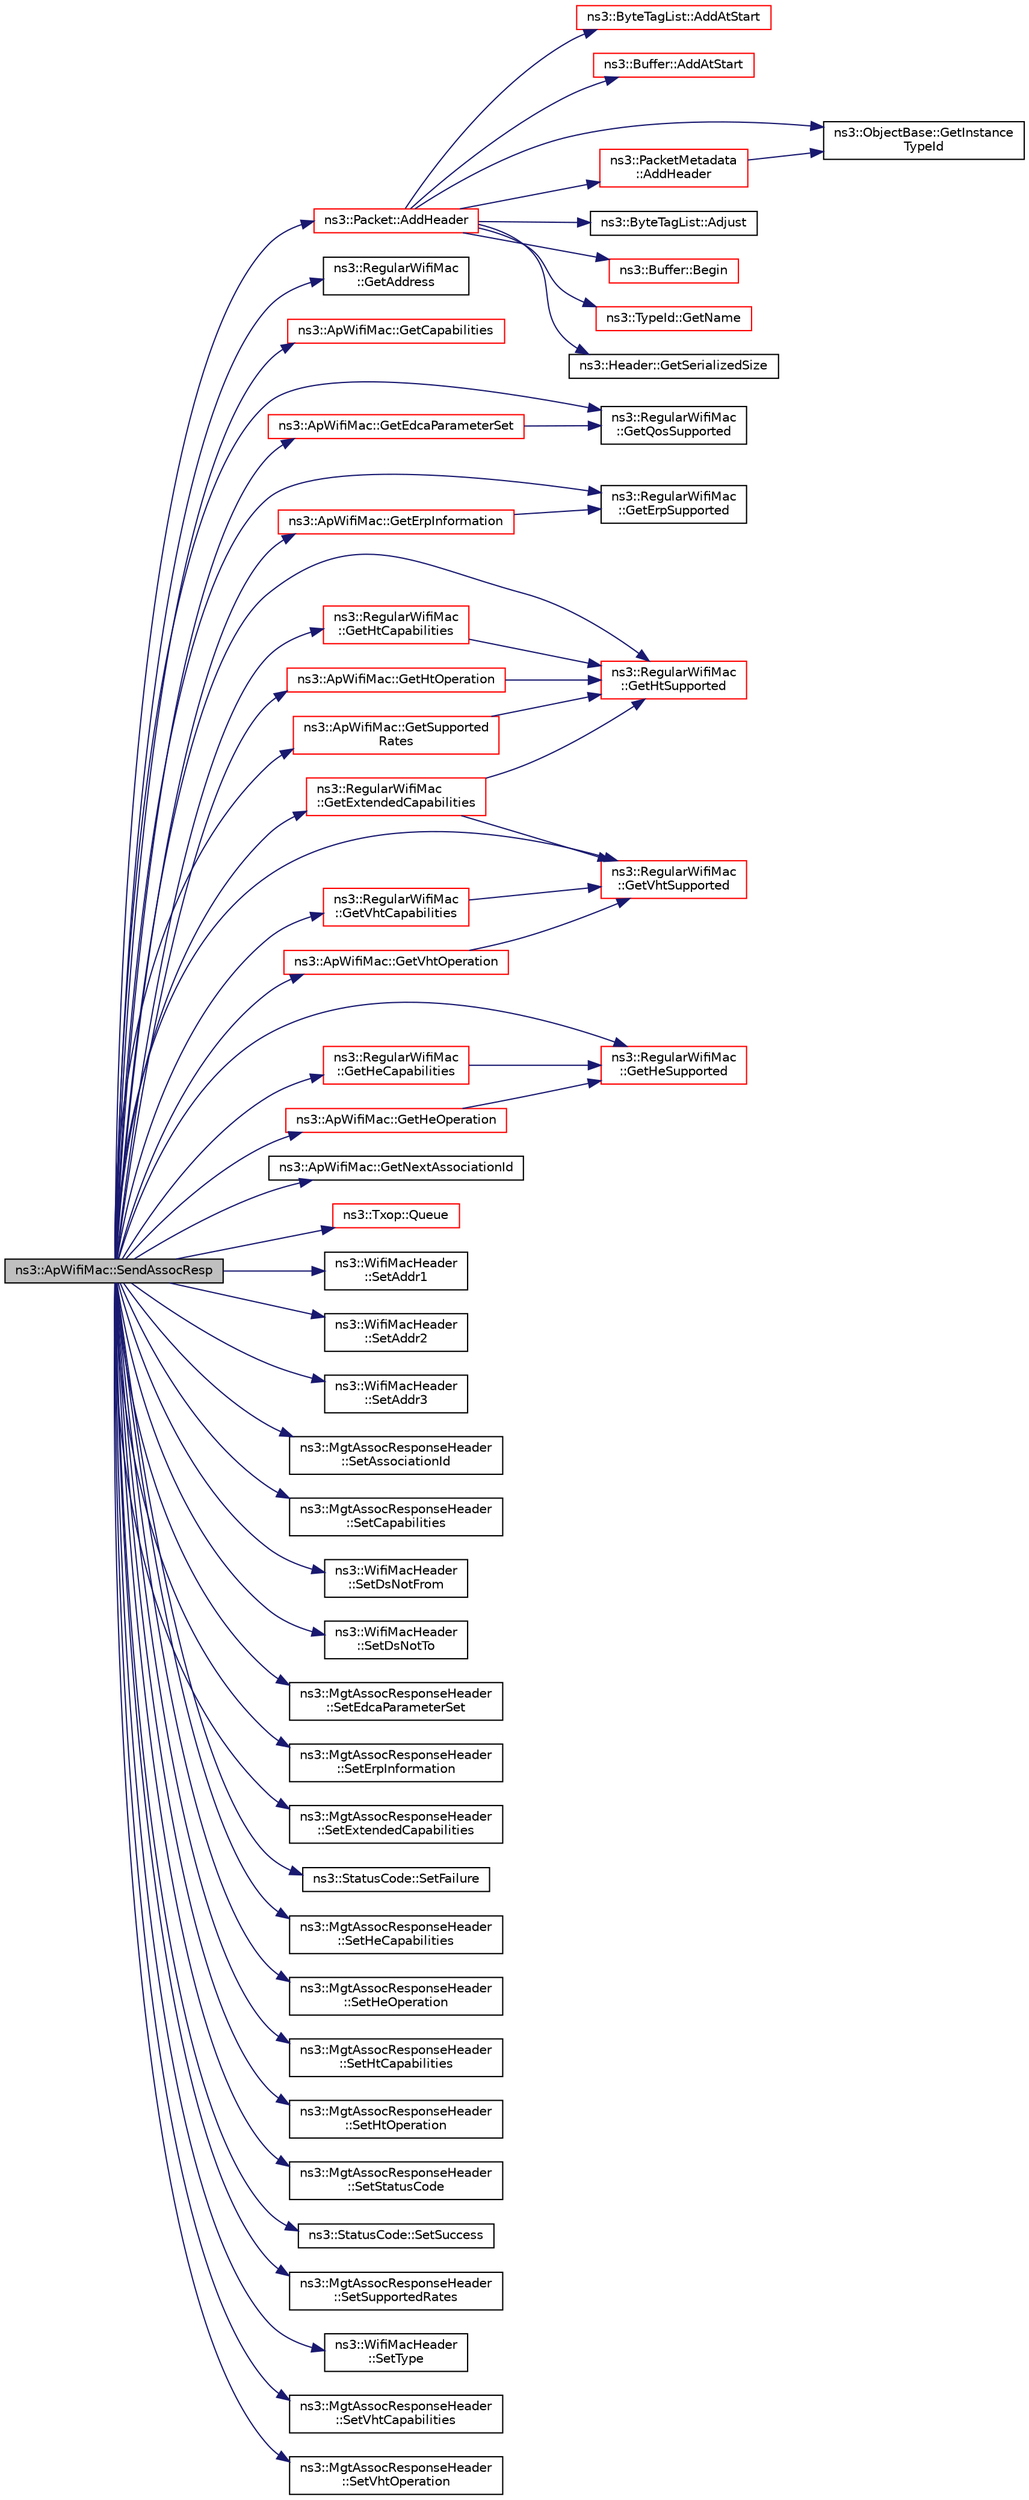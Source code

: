 digraph "ns3::ApWifiMac::SendAssocResp"
{
 // LATEX_PDF_SIZE
  edge [fontname="Helvetica",fontsize="10",labelfontname="Helvetica",labelfontsize="10"];
  node [fontname="Helvetica",fontsize="10",shape=record];
  rankdir="LR";
  Node1 [label="ns3::ApWifiMac::SendAssocResp",height=0.2,width=0.4,color="black", fillcolor="grey75", style="filled", fontcolor="black",tooltip="Forward an association or a reassociation response packet to the DCF."];
  Node1 -> Node2 [color="midnightblue",fontsize="10",style="solid",fontname="Helvetica"];
  Node2 [label="ns3::Packet::AddHeader",height=0.2,width=0.4,color="red", fillcolor="white", style="filled",URL="$classns3_1_1_packet.html#a465108c595a0bc592095cbcab1832ed8",tooltip="Add header to this packet."];
  Node2 -> Node3 [color="midnightblue",fontsize="10",style="solid",fontname="Helvetica"];
  Node3 [label="ns3::ByteTagList::AddAtStart",height=0.2,width=0.4,color="red", fillcolor="white", style="filled",URL="$classns3_1_1_byte_tag_list.html#acb4563fbe4299c55af41ba7a166b71d5",tooltip="Make sure that all offsets are bigger than prependOffset which represents the location where new byte..."];
  Node2 -> Node9 [color="midnightblue",fontsize="10",style="solid",fontname="Helvetica"];
  Node9 [label="ns3::Buffer::AddAtStart",height=0.2,width=0.4,color="red", fillcolor="white", style="filled",URL="$classns3_1_1_buffer.html#a8abd8164c3671d3dadc98fc66fade7b1",tooltip=" "];
  Node2 -> Node19 [color="midnightblue",fontsize="10",style="solid",fontname="Helvetica"];
  Node19 [label="ns3::PacketMetadata\l::AddHeader",height=0.2,width=0.4,color="red", fillcolor="white", style="filled",URL="$classns3_1_1_packet_metadata.html#abdce736c4c5f647242f0808c0d2f9249",tooltip="Add an header."];
  Node19 -> Node32 [color="midnightblue",fontsize="10",style="solid",fontname="Helvetica"];
  Node32 [label="ns3::ObjectBase::GetInstance\lTypeId",height=0.2,width=0.4,color="black", fillcolor="white", style="filled",URL="$classns3_1_1_object_base.html#abe5b43a6f5b99a92a4c3122db31f06fb",tooltip="Get the most derived TypeId for this Object."];
  Node2 -> Node39 [color="midnightblue",fontsize="10",style="solid",fontname="Helvetica"];
  Node39 [label="ns3::ByteTagList::Adjust",height=0.2,width=0.4,color="black", fillcolor="white", style="filled",URL="$classns3_1_1_byte_tag_list.html#a1fec06d7e6daaf8039cf2a148e4090f2",tooltip="Adjust the offsets stored internally by the adjustment delta."];
  Node2 -> Node40 [color="midnightblue",fontsize="10",style="solid",fontname="Helvetica"];
  Node40 [label="ns3::Buffer::Begin",height=0.2,width=0.4,color="red", fillcolor="white", style="filled",URL="$classns3_1_1_buffer.html#acb977a0179de9abe4e295ce22023b4ca",tooltip=" "];
  Node2 -> Node32 [color="midnightblue",fontsize="10",style="solid",fontname="Helvetica"];
  Node2 -> Node41 [color="midnightblue",fontsize="10",style="solid",fontname="Helvetica"];
  Node41 [label="ns3::TypeId::GetName",height=0.2,width=0.4,color="red", fillcolor="white", style="filled",URL="$classns3_1_1_type_id.html#abc4965475a579c2afdc668d7a7d58374",tooltip="Get the name."];
  Node2 -> Node45 [color="midnightblue",fontsize="10",style="solid",fontname="Helvetica"];
  Node45 [label="ns3::Header::GetSerializedSize",height=0.2,width=0.4,color="black", fillcolor="white", style="filled",URL="$classns3_1_1_header.html#a6ef0497eabc1b1fb0ad42738eb73f934",tooltip=" "];
  Node1 -> Node47 [color="midnightblue",fontsize="10",style="solid",fontname="Helvetica"];
  Node47 [label="ns3::RegularWifiMac\l::GetAddress",height=0.2,width=0.4,color="black", fillcolor="white", style="filled",URL="$classns3_1_1_regular_wifi_mac.html#aec7ede7cc93b6ec04d447b1649ab27e8",tooltip=" "];
  Node1 -> Node48 [color="midnightblue",fontsize="10",style="solid",fontname="Helvetica"];
  Node48 [label="ns3::ApWifiMac::GetCapabilities",height=0.2,width=0.4,color="red", fillcolor="white", style="filled",URL="$classns3_1_1_ap_wifi_mac.html#a64a900257eccb78f21c3166e94a0c83b",tooltip="Return the Capability information of the current AP."];
  Node1 -> Node71 [color="midnightblue",fontsize="10",style="solid",fontname="Helvetica"];
  Node71 [label="ns3::ApWifiMac::GetEdcaParameterSet",height=0.2,width=0.4,color="red", fillcolor="white", style="filled",URL="$classns3_1_1_ap_wifi_mac.html#a8fdab70d8075899ae259189089cca8a7",tooltip="Return the EDCA Parameter Set of the current AP."];
  Node71 -> Node85 [color="midnightblue",fontsize="10",style="solid",fontname="Helvetica"];
  Node85 [label="ns3::RegularWifiMac\l::GetQosSupported",height=0.2,width=0.4,color="black", fillcolor="white", style="filled",URL="$classns3_1_1_regular_wifi_mac.html#a23b58c52d462e580bd814db6d8af3fd0",tooltip="Return whether the device supports QoS."];
  Node1 -> Node109 [color="midnightblue",fontsize="10",style="solid",fontname="Helvetica"];
  Node109 [label="ns3::ApWifiMac::GetErpInformation",height=0.2,width=0.4,color="red", fillcolor="white", style="filled",URL="$classns3_1_1_ap_wifi_mac.html#a47a20776593ad424dcaa1949cefc687c",tooltip="Return the ERP information of the current AP."];
  Node109 -> Node51 [color="midnightblue",fontsize="10",style="solid",fontname="Helvetica"];
  Node51 [label="ns3::RegularWifiMac\l::GetErpSupported",height=0.2,width=0.4,color="black", fillcolor="white", style="filled",URL="$classns3_1_1_regular_wifi_mac.html#a6ae4d610b553f1a4715e429efc334375",tooltip="Return whether the device supports ERP."];
  Node1 -> Node51 [color="midnightblue",fontsize="10",style="solid",fontname="Helvetica"];
  Node1 -> Node116 [color="midnightblue",fontsize="10",style="solid",fontname="Helvetica"];
  Node116 [label="ns3::RegularWifiMac\l::GetExtendedCapabilities",height=0.2,width=0.4,color="red", fillcolor="white", style="filled",URL="$classns3_1_1_regular_wifi_mac.html#a243c2648b9d9b54cf6b056f1d4124171",tooltip="Return the extended capabilities of the device."];
  Node116 -> Node117 [color="midnightblue",fontsize="10",style="solid",fontname="Helvetica"];
  Node117 [label="ns3::RegularWifiMac\l::GetHtSupported",height=0.2,width=0.4,color="red", fillcolor="white", style="filled",URL="$classns3_1_1_regular_wifi_mac.html#a9b3ffa51f38fbdb175b811dddb83b90e",tooltip="Return whether the device supports HT."];
  Node116 -> Node121 [color="midnightblue",fontsize="10",style="solid",fontname="Helvetica"];
  Node121 [label="ns3::RegularWifiMac\l::GetVhtSupported",height=0.2,width=0.4,color="red", fillcolor="white", style="filled",URL="$classns3_1_1_regular_wifi_mac.html#aec05eb1ee6425e02651bab0cffc4b60a",tooltip="Return whether the device supports VHT."];
  Node1 -> Node126 [color="midnightblue",fontsize="10",style="solid",fontname="Helvetica"];
  Node126 [label="ns3::RegularWifiMac\l::GetHeCapabilities",height=0.2,width=0.4,color="red", fillcolor="white", style="filled",URL="$classns3_1_1_regular_wifi_mac.html#adf97076ae2932e9d28c40e842a338d7d",tooltip="Return the HE capabilities of the device."];
  Node126 -> Node128 [color="midnightblue",fontsize="10",style="solid",fontname="Helvetica"];
  Node128 [label="ns3::RegularWifiMac\l::GetHeSupported",height=0.2,width=0.4,color="red", fillcolor="white", style="filled",URL="$classns3_1_1_regular_wifi_mac.html#a732aef31f554ded767ffec1beb12efe5",tooltip="Return whether the device supports HE."];
  Node1 -> Node147 [color="midnightblue",fontsize="10",style="solid",fontname="Helvetica"];
  Node147 [label="ns3::ApWifiMac::GetHeOperation",height=0.2,width=0.4,color="red", fillcolor="white", style="filled",URL="$classns3_1_1_ap_wifi_mac.html#a2233fc475fba1af0bce238d3a89554f0",tooltip="Return the HE operation of the current AP."];
  Node147 -> Node128 [color="midnightblue",fontsize="10",style="solid",fontname="Helvetica"];
  Node1 -> Node128 [color="midnightblue",fontsize="10",style="solid",fontname="Helvetica"];
  Node1 -> Node154 [color="midnightblue",fontsize="10",style="solid",fontname="Helvetica"];
  Node154 [label="ns3::RegularWifiMac\l::GetHtCapabilities",height=0.2,width=0.4,color="red", fillcolor="white", style="filled",URL="$classns3_1_1_regular_wifi_mac.html#ad51001e4ea7ef05fb584002b158a4e3e",tooltip="Return the HT capabilities of the device."];
  Node154 -> Node117 [color="midnightblue",fontsize="10",style="solid",fontname="Helvetica"];
  Node1 -> Node174 [color="midnightblue",fontsize="10",style="solid",fontname="Helvetica"];
  Node174 [label="ns3::ApWifiMac::GetHtOperation",height=0.2,width=0.4,color="red", fillcolor="white", style="filled",URL="$classns3_1_1_ap_wifi_mac.html#a4fefa01556b990b9995ff1a5577060d3",tooltip="Return the HT operation of the current AP."];
  Node174 -> Node117 [color="midnightblue",fontsize="10",style="solid",fontname="Helvetica"];
  Node1 -> Node117 [color="midnightblue",fontsize="10",style="solid",fontname="Helvetica"];
  Node1 -> Node203 [color="midnightblue",fontsize="10",style="solid",fontname="Helvetica"];
  Node203 [label="ns3::ApWifiMac::GetNextAssociationId",height=0.2,width=0.4,color="black", fillcolor="white", style="filled",URL="$classns3_1_1_ap_wifi_mac.html#aaf0f106dbef9ace9463908e2f8d6709b",tooltip=" "];
  Node1 -> Node85 [color="midnightblue",fontsize="10",style="solid",fontname="Helvetica"];
  Node1 -> Node204 [color="midnightblue",fontsize="10",style="solid",fontname="Helvetica"];
  Node204 [label="ns3::ApWifiMac::GetSupported\lRates",height=0.2,width=0.4,color="red", fillcolor="white", style="filled",URL="$classns3_1_1_ap_wifi_mac.html#a0b627f2e2ca56a38915e18a7a55ace79",tooltip="Return an instance of SupportedRates that contains all rates that we support including HT rates."];
  Node204 -> Node117 [color="midnightblue",fontsize="10",style="solid",fontname="Helvetica"];
  Node1 -> Node219 [color="midnightblue",fontsize="10",style="solid",fontname="Helvetica"];
  Node219 [label="ns3::RegularWifiMac\l::GetVhtCapabilities",height=0.2,width=0.4,color="red", fillcolor="white", style="filled",URL="$classns3_1_1_regular_wifi_mac.html#a016a83d8f0d89790ac9c177fa2d6751e",tooltip="Return the VHT capabilities of the device."];
  Node219 -> Node121 [color="midnightblue",fontsize="10",style="solid",fontname="Helvetica"];
  Node1 -> Node233 [color="midnightblue",fontsize="10",style="solid",fontname="Helvetica"];
  Node233 [label="ns3::ApWifiMac::GetVhtOperation",height=0.2,width=0.4,color="red", fillcolor="white", style="filled",URL="$classns3_1_1_ap_wifi_mac.html#ac036148765aa8e198f973fdf6280c5d4",tooltip="Return the VHT operation of the current AP."];
  Node233 -> Node121 [color="midnightblue",fontsize="10",style="solid",fontname="Helvetica"];
  Node1 -> Node121 [color="midnightblue",fontsize="10",style="solid",fontname="Helvetica"];
  Node1 -> Node239 [color="midnightblue",fontsize="10",style="solid",fontname="Helvetica"];
  Node239 [label="ns3::Txop::Queue",height=0.2,width=0.4,color="red", fillcolor="white", style="filled",URL="$classns3_1_1_txop.html#ae0a0bbafaed367559bce8c10c184666f",tooltip=" "];
  Node1 -> Node411 [color="midnightblue",fontsize="10",style="solid",fontname="Helvetica"];
  Node411 [label="ns3::WifiMacHeader\l::SetAddr1",height=0.2,width=0.4,color="black", fillcolor="white", style="filled",URL="$classns3_1_1_wifi_mac_header.html#a6478a02b80d5c01657714c5c7a0ae1cb",tooltip="Fill the Address 1 field with the given address."];
  Node1 -> Node412 [color="midnightblue",fontsize="10",style="solid",fontname="Helvetica"];
  Node412 [label="ns3::WifiMacHeader\l::SetAddr2",height=0.2,width=0.4,color="black", fillcolor="white", style="filled",URL="$classns3_1_1_wifi_mac_header.html#ab6a0efdc43d39b5da5d17eae9665271d",tooltip="Fill the Address 2 field with the given address."];
  Node1 -> Node413 [color="midnightblue",fontsize="10",style="solid",fontname="Helvetica"];
  Node413 [label="ns3::WifiMacHeader\l::SetAddr3",height=0.2,width=0.4,color="black", fillcolor="white", style="filled",URL="$classns3_1_1_wifi_mac_header.html#ace2fd1624db247bd42cbe9182996bb0e",tooltip="Fill the Address 3 field with the given address."];
  Node1 -> Node414 [color="midnightblue",fontsize="10",style="solid",fontname="Helvetica"];
  Node414 [label="ns3::MgtAssocResponseHeader\l::SetAssociationId",height=0.2,width=0.4,color="black", fillcolor="white", style="filled",URL="$classns3_1_1_mgt_assoc_response_header.html#a59dcd3b9915f0854809410f217898a92",tooltip="Set the association ID."];
  Node1 -> Node415 [color="midnightblue",fontsize="10",style="solid",fontname="Helvetica"];
  Node415 [label="ns3::MgtAssocResponseHeader\l::SetCapabilities",height=0.2,width=0.4,color="black", fillcolor="white", style="filled",URL="$classns3_1_1_mgt_assoc_response_header.html#a40ca16cc0c664523438d5401b11ca0b7",tooltip="Set the Capability information."];
  Node1 -> Node416 [color="midnightblue",fontsize="10",style="solid",fontname="Helvetica"];
  Node416 [label="ns3::WifiMacHeader\l::SetDsNotFrom",height=0.2,width=0.4,color="black", fillcolor="white", style="filled",URL="$classns3_1_1_wifi_mac_header.html#a02edeb349da4aacc6b376fcf76ff99cc",tooltip="Un-set the From DS bit in the Frame Control field."];
  Node1 -> Node417 [color="midnightblue",fontsize="10",style="solid",fontname="Helvetica"];
  Node417 [label="ns3::WifiMacHeader\l::SetDsNotTo",height=0.2,width=0.4,color="black", fillcolor="white", style="filled",URL="$classns3_1_1_wifi_mac_header.html#a977cd5a09062bfc3660a23acdebd75ec",tooltip="Un-set the To DS bit in the Frame Control field."];
  Node1 -> Node418 [color="midnightblue",fontsize="10",style="solid",fontname="Helvetica"];
  Node418 [label="ns3::MgtAssocResponseHeader\l::SetEdcaParameterSet",height=0.2,width=0.4,color="black", fillcolor="white", style="filled",URL="$classns3_1_1_mgt_assoc_response_header.html#abd943bea3efcbec949df65501ce6761c",tooltip="Set the EDCA Parameter Set."];
  Node1 -> Node419 [color="midnightblue",fontsize="10",style="solid",fontname="Helvetica"];
  Node419 [label="ns3::MgtAssocResponseHeader\l::SetErpInformation",height=0.2,width=0.4,color="black", fillcolor="white", style="filled",URL="$classns3_1_1_mgt_assoc_response_header.html#a04a15a6de191586d205ec6e401b711cb",tooltip="Set the ERP information."];
  Node1 -> Node420 [color="midnightblue",fontsize="10",style="solid",fontname="Helvetica"];
  Node420 [label="ns3::MgtAssocResponseHeader\l::SetExtendedCapabilities",height=0.2,width=0.4,color="black", fillcolor="white", style="filled",URL="$classns3_1_1_mgt_assoc_response_header.html#acbcff0f7db29e00a0290207f1939cdd6",tooltip="Set the extended capabilities."];
  Node1 -> Node421 [color="midnightblue",fontsize="10",style="solid",fontname="Helvetica"];
  Node421 [label="ns3::StatusCode::SetFailure",height=0.2,width=0.4,color="black", fillcolor="white", style="filled",URL="$classns3_1_1_status_code.html#aa23024db49847b57ce31f69ae3dbb64c",tooltip="Set success bit to 1 (failure)."];
  Node1 -> Node422 [color="midnightblue",fontsize="10",style="solid",fontname="Helvetica"];
  Node422 [label="ns3::MgtAssocResponseHeader\l::SetHeCapabilities",height=0.2,width=0.4,color="black", fillcolor="white", style="filled",URL="$classns3_1_1_mgt_assoc_response_header.html#a41a6dd79a21a1a5b8e0462c0a09f06c6",tooltip="Set the HE capabilities."];
  Node1 -> Node423 [color="midnightblue",fontsize="10",style="solid",fontname="Helvetica"];
  Node423 [label="ns3::MgtAssocResponseHeader\l::SetHeOperation",height=0.2,width=0.4,color="black", fillcolor="white", style="filled",URL="$classns3_1_1_mgt_assoc_response_header.html#ac014fb5e80a87c0346b0db3e8c197014",tooltip="Set the HE operation."];
  Node1 -> Node424 [color="midnightblue",fontsize="10",style="solid",fontname="Helvetica"];
  Node424 [label="ns3::MgtAssocResponseHeader\l::SetHtCapabilities",height=0.2,width=0.4,color="black", fillcolor="white", style="filled",URL="$classns3_1_1_mgt_assoc_response_header.html#a1e842f99effe2cd50e6039dd5bab194f",tooltip="Set the HT capabilities."];
  Node1 -> Node425 [color="midnightblue",fontsize="10",style="solid",fontname="Helvetica"];
  Node425 [label="ns3::MgtAssocResponseHeader\l::SetHtOperation",height=0.2,width=0.4,color="black", fillcolor="white", style="filled",URL="$classns3_1_1_mgt_assoc_response_header.html#a240d2e2ebaaa9c145ad6c6bff97b105c",tooltip="Set the HT operation."];
  Node1 -> Node426 [color="midnightblue",fontsize="10",style="solid",fontname="Helvetica"];
  Node426 [label="ns3::MgtAssocResponseHeader\l::SetStatusCode",height=0.2,width=0.4,color="black", fillcolor="white", style="filled",URL="$classns3_1_1_mgt_assoc_response_header.html#a441cbaabb607faba099e63507ebf97e0",tooltip="Set the status code."];
  Node1 -> Node427 [color="midnightblue",fontsize="10",style="solid",fontname="Helvetica"];
  Node427 [label="ns3::StatusCode::SetSuccess",height=0.2,width=0.4,color="black", fillcolor="white", style="filled",URL="$classns3_1_1_status_code.html#afc87e9e7e5d6e945c8e85610667ead48",tooltip="Set success bit to 0 (success)."];
  Node1 -> Node428 [color="midnightblue",fontsize="10",style="solid",fontname="Helvetica"];
  Node428 [label="ns3::MgtAssocResponseHeader\l::SetSupportedRates",height=0.2,width=0.4,color="black", fillcolor="white", style="filled",URL="$classns3_1_1_mgt_assoc_response_header.html#af2419290c8c3db2702e5f79fa6a7ea19",tooltip="Set the supported rates."];
  Node1 -> Node429 [color="midnightblue",fontsize="10",style="solid",fontname="Helvetica"];
  Node429 [label="ns3::WifiMacHeader\l::SetType",height=0.2,width=0.4,color="black", fillcolor="white", style="filled",URL="$classns3_1_1_wifi_mac_header.html#a71172371f11f1cfcb3912bb03134c285",tooltip="Set Type/Subtype values with the correct values depending on the given type."];
  Node1 -> Node430 [color="midnightblue",fontsize="10",style="solid",fontname="Helvetica"];
  Node430 [label="ns3::MgtAssocResponseHeader\l::SetVhtCapabilities",height=0.2,width=0.4,color="black", fillcolor="white", style="filled",URL="$classns3_1_1_mgt_assoc_response_header.html#a0538ee40f9f500f72177635b86fe90e8",tooltip="Set the VHT capabilities."];
  Node1 -> Node431 [color="midnightblue",fontsize="10",style="solid",fontname="Helvetica"];
  Node431 [label="ns3::MgtAssocResponseHeader\l::SetVhtOperation",height=0.2,width=0.4,color="black", fillcolor="white", style="filled",URL="$classns3_1_1_mgt_assoc_response_header.html#ad19d899b6c17cdb66affa1150eacf837",tooltip="Set the VHT operation."];
}
